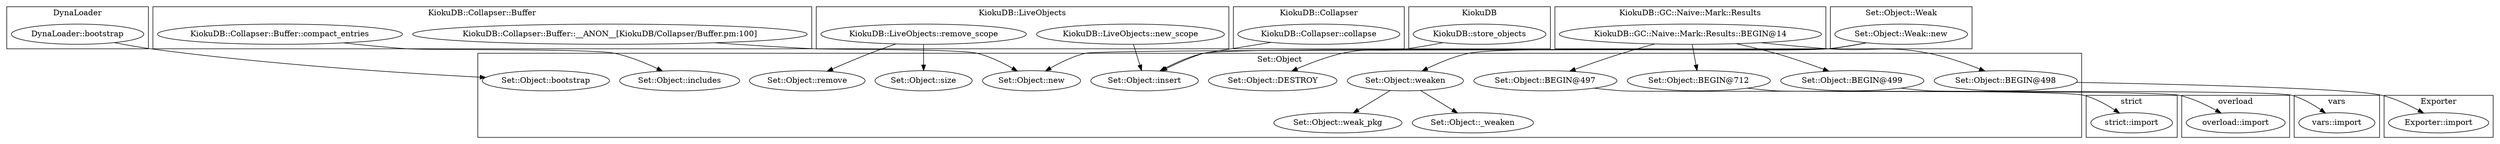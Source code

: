 digraph {
graph [overlap=false]
subgraph cluster_DynaLoader {
	label="DynaLoader";
	"DynaLoader::bootstrap";
}
subgraph cluster_KiokuDB_Collapser_Buffer {
	label="KiokuDB::Collapser::Buffer";
	"KiokuDB::Collapser::Buffer::__ANON__[KiokuDB/Collapser/Buffer.pm:100]";
	"KiokuDB::Collapser::Buffer::compact_entries";
}
subgraph cluster_KiokuDB_LiveObjects {
	label="KiokuDB::LiveObjects";
	"KiokuDB::LiveObjects::new_scope";
	"KiokuDB::LiveObjects::remove_scope";
}
subgraph cluster_Set_Object {
	label="Set::Object";
	"Set::Object::includes";
	"Set::Object::insert";
	"Set::Object::remove";
	"Set::Object::new";
	"Set::Object::DESTROY";
	"Set::Object::BEGIN@497";
	"Set::Object::weak_pkg";
	"Set::Object::_weaken";
	"Set::Object::BEGIN@712";
	"Set::Object::weaken";
	"Set::Object::size";
	"Set::Object::BEGIN@499";
	"Set::Object::bootstrap";
	"Set::Object::BEGIN@498";
}
subgraph cluster_Exporter {
	label="Exporter";
	"Exporter::import";
}
subgraph cluster_KiokuDB_Collapser {
	label="KiokuDB::Collapser";
	"KiokuDB::Collapser::collapse";
}
subgraph cluster_overload {
	label="overload";
	"overload::import";
}
subgraph cluster_KiokuDB {
	label="KiokuDB";
	"KiokuDB::store_objects";
}
subgraph cluster_vars {
	label="vars";
	"vars::import";
}
subgraph cluster_KiokuDB_GC_Naive_Mark_Results {
	label="KiokuDB::GC::Naive::Mark::Results";
	"KiokuDB::GC::Naive::Mark::Results::BEGIN@14";
}
subgraph cluster_strict {
	label="strict";
	"strict::import";
}
subgraph cluster_Set_Object_Weak {
	label="Set::Object::Weak";
	"Set::Object::Weak::new";
}
"DynaLoader::bootstrap" -> "Set::Object::bootstrap";
"Set::Object::BEGIN@712" -> "overload::import";
"KiokuDB::GC::Naive::Mark::Results::BEGIN@14" -> "Set::Object::BEGIN@499";
"KiokuDB::store_objects" -> "Set::Object::DESTROY";
"Set::Object::weaken" -> "Set::Object::weak_pkg";
"KiokuDB::GC::Naive::Mark::Results::BEGIN@14" -> "Set::Object::BEGIN@712";
"KiokuDB::LiveObjects::new_scope" -> "Set::Object::insert";
"Set::Object::Weak::new" -> "Set::Object::insert";
"KiokuDB::Collapser::collapse" -> "Set::Object::insert";
"KiokuDB::GC::Naive::Mark::Results::BEGIN@14" -> "Set::Object::BEGIN@497";
"Set::Object::Weak::new" -> "Set::Object::weaken";
"Set::Object::BEGIN@497" -> "strict::import";
"KiokuDB::LiveObjects::remove_scope" -> "Set::Object::remove";
"Set::Object::Weak::new" -> "Set::Object::new";
"KiokuDB::Collapser::Buffer::__ANON__[KiokuDB/Collapser/Buffer.pm:100]" -> "Set::Object::new";
"KiokuDB::GC::Naive::Mark::Results::BEGIN@14" -> "Set::Object::BEGIN@498";
"KiokuDB::Collapser::Buffer::compact_entries" -> "Set::Object::includes";
"Set::Object::BEGIN@498" -> "Exporter::import";
"Set::Object::BEGIN@499" -> "vars::import";
"Set::Object::weaken" -> "Set::Object::_weaken";
"KiokuDB::LiveObjects::remove_scope" -> "Set::Object::size";
}
